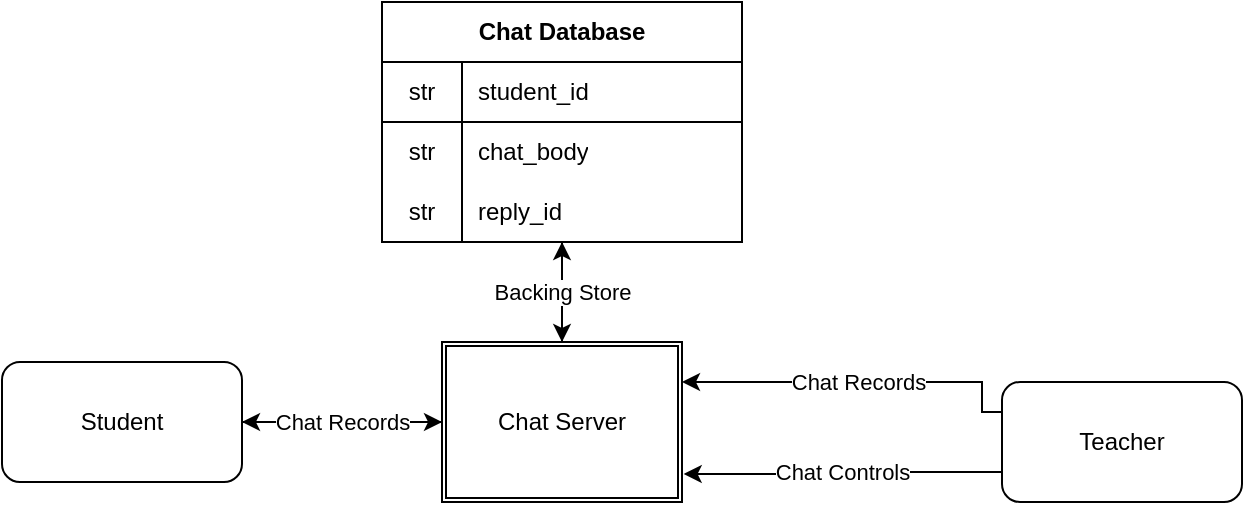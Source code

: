 <mxfile version="14.5.1" type="github"><diagram id="UftAmpeprEEYh6AqTyYL" name="Page-1"><mxGraphModel dx="865" dy="479" grid="1" gridSize="10" guides="1" tooltips="1" connect="1" arrows="1" fold="1" page="1" pageScale="1" pageWidth="850" pageHeight="1100" math="0" shadow="0"><root><mxCell id="0"/><mxCell id="1" parent="0"/><mxCell id="y_0MJCN4Nip-hPD95Ko1-20" style="edgeStyle=orthogonalEdgeStyle;rounded=0;orthogonalLoop=1;jettySize=auto;html=1;" edge="1" parent="1" source="y_0MJCN4Nip-hPD95Ko1-1" target="y_0MJCN4Nip-hPD95Ko1-19"><mxGeometry relative="1" as="geometry"/></mxCell><mxCell id="y_0MJCN4Nip-hPD95Ko1-1" value="Student" style="rounded=1;whiteSpace=wrap;html=1;" vertex="1" parent="1"><mxGeometry x="110" y="210" width="120" height="60" as="geometry"/></mxCell><mxCell id="y_0MJCN4Nip-hPD95Ko1-8" value="Chat Records" style="edgeStyle=orthogonalEdgeStyle;rounded=0;orthogonalLoop=1;jettySize=auto;html=1;entryX=1;entryY=0.5;entryDx=0;entryDy=0;exitX=0;exitY=0.5;exitDx=0;exitDy=0;" edge="1" parent="1" source="y_0MJCN4Nip-hPD95Ko1-19" target="y_0MJCN4Nip-hPD95Ko1-1"><mxGeometry relative="1" as="geometry"><mxPoint x="340" y="70" as="sourcePoint"/></mxGeometry></mxCell><mxCell id="y_0MJCN4Nip-hPD95Ko1-28" value="Chat Records" style="edgeStyle=orthogonalEdgeStyle;rounded=0;orthogonalLoop=1;jettySize=auto;html=1;exitX=0;exitY=0.25;exitDx=0;exitDy=0;entryX=1;entryY=0.25;entryDx=0;entryDy=0;" edge="1" parent="1" source="y_0MJCN4Nip-hPD95Ko1-4" target="y_0MJCN4Nip-hPD95Ko1-19"><mxGeometry relative="1" as="geometry"><Array as="points"><mxPoint x="600" y="235"/><mxPoint x="600" y="220"/></Array></mxGeometry></mxCell><mxCell id="y_0MJCN4Nip-hPD95Ko1-29" value="Chat Controls" style="edgeStyle=orthogonalEdgeStyle;rounded=0;orthogonalLoop=1;jettySize=auto;html=1;exitX=0;exitY=0.75;exitDx=0;exitDy=0;entryX=1.007;entryY=0.825;entryDx=0;entryDy=0;entryPerimeter=0;" edge="1" parent="1" source="y_0MJCN4Nip-hPD95Ko1-4" target="y_0MJCN4Nip-hPD95Ko1-19"><mxGeometry relative="1" as="geometry"/></mxCell><mxCell id="y_0MJCN4Nip-hPD95Ko1-4" value="Teacher" style="rounded=1;whiteSpace=wrap;html=1;" vertex="1" parent="1"><mxGeometry x="610" y="220" width="120" height="60" as="geometry"/></mxCell><mxCell id="y_0MJCN4Nip-hPD95Ko1-25" style="edgeStyle=orthogonalEdgeStyle;rounded=0;orthogonalLoop=1;jettySize=auto;html=1;entryX=0.5;entryY=0;entryDx=0;entryDy=0;" edge="1" parent="1" source="y_0MJCN4Nip-hPD95Ko1-9" target="y_0MJCN4Nip-hPD95Ko1-19"><mxGeometry relative="1" as="geometry"/></mxCell><mxCell id="y_0MJCN4Nip-hPD95Ko1-9" value="Chat Database" style="shape=table;html=1;whiteSpace=wrap;startSize=30;container=1;collapsible=0;childLayout=tableLayout;fixedRows=1;rowLines=0;fontStyle=1;align=center;" vertex="1" parent="1"><mxGeometry x="300" y="30" width="180" height="120" as="geometry"/></mxCell><mxCell id="y_0MJCN4Nip-hPD95Ko1-10" value="" style="shape=partialRectangle;html=1;whiteSpace=wrap;collapsible=0;dropTarget=0;pointerEvents=0;fillColor=none;top=0;left=0;bottom=1;right=0;points=[[0,0.5],[1,0.5]];portConstraint=eastwest;" vertex="1" parent="y_0MJCN4Nip-hPD95Ko1-9"><mxGeometry y="30" width="180" height="30" as="geometry"/></mxCell><mxCell id="y_0MJCN4Nip-hPD95Ko1-11" value="str" style="shape=partialRectangle;html=1;whiteSpace=wrap;connectable=0;fillColor=none;top=0;left=0;bottom=0;right=0;overflow=hidden;" vertex="1" parent="y_0MJCN4Nip-hPD95Ko1-10"><mxGeometry width="40" height="30" as="geometry"/></mxCell><mxCell id="y_0MJCN4Nip-hPD95Ko1-12" value="student_id" style="shape=partialRectangle;html=1;whiteSpace=wrap;connectable=0;fillColor=none;top=0;left=0;bottom=0;right=0;align=left;spacingLeft=6;overflow=hidden;" vertex="1" parent="y_0MJCN4Nip-hPD95Ko1-10"><mxGeometry x="40" width="140" height="30" as="geometry"/></mxCell><mxCell id="y_0MJCN4Nip-hPD95Ko1-13" value="" style="shape=partialRectangle;html=1;whiteSpace=wrap;collapsible=0;dropTarget=0;pointerEvents=0;fillColor=none;top=0;left=0;bottom=0;right=0;points=[[0,0.5],[1,0.5]];portConstraint=eastwest;" vertex="1" parent="y_0MJCN4Nip-hPD95Ko1-9"><mxGeometry y="60" width="180" height="30" as="geometry"/></mxCell><mxCell id="y_0MJCN4Nip-hPD95Ko1-14" value="str" style="shape=partialRectangle;html=1;whiteSpace=wrap;connectable=0;fillColor=none;top=0;left=0;bottom=0;right=0;overflow=hidden;" vertex="1" parent="y_0MJCN4Nip-hPD95Ko1-13"><mxGeometry width="40" height="30" as="geometry"/></mxCell><mxCell id="y_0MJCN4Nip-hPD95Ko1-15" value="chat_body" style="shape=partialRectangle;html=1;whiteSpace=wrap;connectable=0;fillColor=none;top=0;left=0;bottom=0;right=0;align=left;spacingLeft=6;overflow=hidden;" vertex="1" parent="y_0MJCN4Nip-hPD95Ko1-13"><mxGeometry x="40" width="140" height="30" as="geometry"/></mxCell><mxCell id="y_0MJCN4Nip-hPD95Ko1-16" value="" style="shape=partialRectangle;html=1;whiteSpace=wrap;collapsible=0;dropTarget=0;pointerEvents=0;fillColor=none;top=0;left=0;bottom=0;right=0;points=[[0,0.5],[1,0.5]];portConstraint=eastwest;" vertex="1" parent="y_0MJCN4Nip-hPD95Ko1-9"><mxGeometry y="90" width="180" height="30" as="geometry"/></mxCell><mxCell id="y_0MJCN4Nip-hPD95Ko1-17" value="str" style="shape=partialRectangle;html=1;whiteSpace=wrap;connectable=0;fillColor=none;top=0;left=0;bottom=0;right=0;overflow=hidden;" vertex="1" parent="y_0MJCN4Nip-hPD95Ko1-16"><mxGeometry width="40" height="30" as="geometry"/></mxCell><mxCell id="y_0MJCN4Nip-hPD95Ko1-18" value="reply_id" style="shape=partialRectangle;html=1;whiteSpace=wrap;connectable=0;fillColor=none;top=0;left=0;bottom=0;right=0;align=left;spacingLeft=6;overflow=hidden;" vertex="1" parent="y_0MJCN4Nip-hPD95Ko1-16"><mxGeometry x="40" width="140" height="30" as="geometry"/></mxCell><mxCell id="y_0MJCN4Nip-hPD95Ko1-27" value="Backing Store" style="edgeStyle=orthogonalEdgeStyle;rounded=0;orthogonalLoop=1;jettySize=auto;html=1;entryX=0.5;entryY=1;entryDx=0;entryDy=0;" edge="1" parent="1" source="y_0MJCN4Nip-hPD95Ko1-19" target="y_0MJCN4Nip-hPD95Ko1-9"><mxGeometry relative="1" as="geometry"/></mxCell><mxCell id="y_0MJCN4Nip-hPD95Ko1-19" value="Chat Server" style="shape=ext;double=1;rounded=0;whiteSpace=wrap;html=1;" vertex="1" parent="1"><mxGeometry x="330" y="200" width="120" height="80" as="geometry"/></mxCell></root></mxGraphModel></diagram></mxfile>